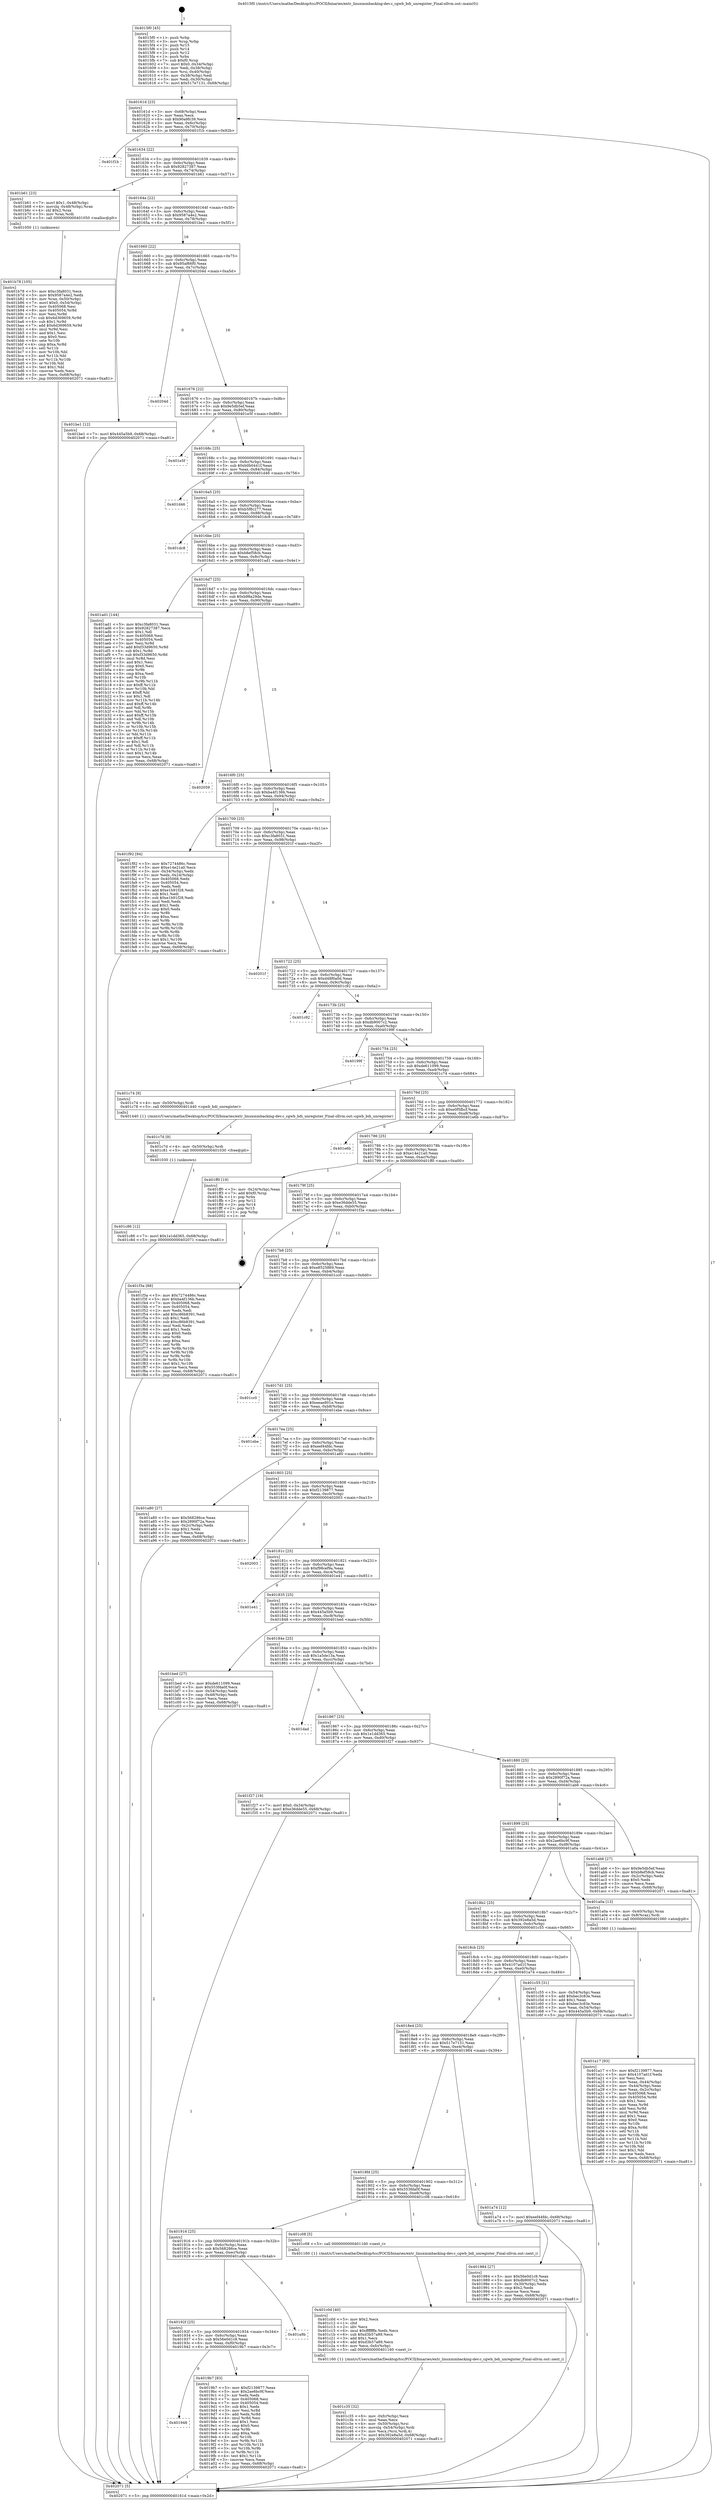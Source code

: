 digraph "0x4015f0" {
  label = "0x4015f0 (/mnt/c/Users/mathe/Desktop/tcc/POCII/binaries/extr_linuxmmbacking-dev.c_cgwb_bdi_unregister_Final-ollvm.out::main(0))"
  labelloc = "t"
  node[shape=record]

  Entry [label="",width=0.3,height=0.3,shape=circle,fillcolor=black,style=filled]
  "0x40161d" [label="{
     0x40161d [23]\l
     | [instrs]\l
     &nbsp;&nbsp;0x40161d \<+3\>: mov -0x68(%rbp),%eax\l
     &nbsp;&nbsp;0x401620 \<+2\>: mov %eax,%ecx\l
     &nbsp;&nbsp;0x401622 \<+6\>: sub $0x90a9fc39,%ecx\l
     &nbsp;&nbsp;0x401628 \<+3\>: mov %eax,-0x6c(%rbp)\l
     &nbsp;&nbsp;0x40162b \<+3\>: mov %ecx,-0x70(%rbp)\l
     &nbsp;&nbsp;0x40162e \<+6\>: je 0000000000401f1b \<main+0x92b\>\l
  }"]
  "0x401f1b" [label="{
     0x401f1b\l
  }", style=dashed]
  "0x401634" [label="{
     0x401634 [22]\l
     | [instrs]\l
     &nbsp;&nbsp;0x401634 \<+5\>: jmp 0000000000401639 \<main+0x49\>\l
     &nbsp;&nbsp;0x401639 \<+3\>: mov -0x6c(%rbp),%eax\l
     &nbsp;&nbsp;0x40163c \<+5\>: sub $0x92827387,%eax\l
     &nbsp;&nbsp;0x401641 \<+3\>: mov %eax,-0x74(%rbp)\l
     &nbsp;&nbsp;0x401644 \<+6\>: je 0000000000401b61 \<main+0x571\>\l
  }"]
  Exit [label="",width=0.3,height=0.3,shape=circle,fillcolor=black,style=filled,peripheries=2]
  "0x401b61" [label="{
     0x401b61 [23]\l
     | [instrs]\l
     &nbsp;&nbsp;0x401b61 \<+7\>: movl $0x1,-0x48(%rbp)\l
     &nbsp;&nbsp;0x401b68 \<+4\>: movslq -0x48(%rbp),%rax\l
     &nbsp;&nbsp;0x401b6c \<+4\>: shl $0x2,%rax\l
     &nbsp;&nbsp;0x401b70 \<+3\>: mov %rax,%rdi\l
     &nbsp;&nbsp;0x401b73 \<+5\>: call 0000000000401050 \<malloc@plt\>\l
     | [calls]\l
     &nbsp;&nbsp;0x401050 \{1\} (unknown)\l
  }"]
  "0x40164a" [label="{
     0x40164a [22]\l
     | [instrs]\l
     &nbsp;&nbsp;0x40164a \<+5\>: jmp 000000000040164f \<main+0x5f\>\l
     &nbsp;&nbsp;0x40164f \<+3\>: mov -0x6c(%rbp),%eax\l
     &nbsp;&nbsp;0x401652 \<+5\>: sub $0x9587a4e2,%eax\l
     &nbsp;&nbsp;0x401657 \<+3\>: mov %eax,-0x78(%rbp)\l
     &nbsp;&nbsp;0x40165a \<+6\>: je 0000000000401be1 \<main+0x5f1\>\l
  }"]
  "0x401c86" [label="{
     0x401c86 [12]\l
     | [instrs]\l
     &nbsp;&nbsp;0x401c86 \<+7\>: movl $0x1e1dd365,-0x68(%rbp)\l
     &nbsp;&nbsp;0x401c8d \<+5\>: jmp 0000000000402071 \<main+0xa81\>\l
  }"]
  "0x401be1" [label="{
     0x401be1 [12]\l
     | [instrs]\l
     &nbsp;&nbsp;0x401be1 \<+7\>: movl $0x445a5b9,-0x68(%rbp)\l
     &nbsp;&nbsp;0x401be8 \<+5\>: jmp 0000000000402071 \<main+0xa81\>\l
  }"]
  "0x401660" [label="{
     0x401660 [22]\l
     | [instrs]\l
     &nbsp;&nbsp;0x401660 \<+5\>: jmp 0000000000401665 \<main+0x75\>\l
     &nbsp;&nbsp;0x401665 \<+3\>: mov -0x6c(%rbp),%eax\l
     &nbsp;&nbsp;0x401668 \<+5\>: sub $0x95af66f0,%eax\l
     &nbsp;&nbsp;0x40166d \<+3\>: mov %eax,-0x7c(%rbp)\l
     &nbsp;&nbsp;0x401670 \<+6\>: je 000000000040204d \<main+0xa5d\>\l
  }"]
  "0x401c7d" [label="{
     0x401c7d [9]\l
     | [instrs]\l
     &nbsp;&nbsp;0x401c7d \<+4\>: mov -0x50(%rbp),%rdi\l
     &nbsp;&nbsp;0x401c81 \<+5\>: call 0000000000401030 \<free@plt\>\l
     | [calls]\l
     &nbsp;&nbsp;0x401030 \{1\} (unknown)\l
  }"]
  "0x40204d" [label="{
     0x40204d\l
  }", style=dashed]
  "0x401676" [label="{
     0x401676 [22]\l
     | [instrs]\l
     &nbsp;&nbsp;0x401676 \<+5\>: jmp 000000000040167b \<main+0x8b\>\l
     &nbsp;&nbsp;0x40167b \<+3\>: mov -0x6c(%rbp),%eax\l
     &nbsp;&nbsp;0x40167e \<+5\>: sub $0x9e5db5ef,%eax\l
     &nbsp;&nbsp;0x401683 \<+3\>: mov %eax,-0x80(%rbp)\l
     &nbsp;&nbsp;0x401686 \<+6\>: je 0000000000401e5f \<main+0x86f\>\l
  }"]
  "0x401c35" [label="{
     0x401c35 [32]\l
     | [instrs]\l
     &nbsp;&nbsp;0x401c35 \<+6\>: mov -0xfc(%rbp),%ecx\l
     &nbsp;&nbsp;0x401c3b \<+3\>: imul %eax,%ecx\l
     &nbsp;&nbsp;0x401c3e \<+4\>: mov -0x50(%rbp),%rsi\l
     &nbsp;&nbsp;0x401c42 \<+4\>: movslq -0x54(%rbp),%rdi\l
     &nbsp;&nbsp;0x401c46 \<+3\>: mov %ecx,(%rsi,%rdi,4)\l
     &nbsp;&nbsp;0x401c49 \<+7\>: movl $0x392e8a5d,-0x68(%rbp)\l
     &nbsp;&nbsp;0x401c50 \<+5\>: jmp 0000000000402071 \<main+0xa81\>\l
  }"]
  "0x401e5f" [label="{
     0x401e5f\l
  }", style=dashed]
  "0x40168c" [label="{
     0x40168c [25]\l
     | [instrs]\l
     &nbsp;&nbsp;0x40168c \<+5\>: jmp 0000000000401691 \<main+0xa1\>\l
     &nbsp;&nbsp;0x401691 \<+3\>: mov -0x6c(%rbp),%eax\l
     &nbsp;&nbsp;0x401694 \<+5\>: sub $0xb0b0441f,%eax\l
     &nbsp;&nbsp;0x401699 \<+6\>: mov %eax,-0x84(%rbp)\l
     &nbsp;&nbsp;0x40169f \<+6\>: je 0000000000401d46 \<main+0x756\>\l
  }"]
  "0x401c0d" [label="{
     0x401c0d [40]\l
     | [instrs]\l
     &nbsp;&nbsp;0x401c0d \<+5\>: mov $0x2,%ecx\l
     &nbsp;&nbsp;0x401c12 \<+1\>: cltd\l
     &nbsp;&nbsp;0x401c13 \<+2\>: idiv %ecx\l
     &nbsp;&nbsp;0x401c15 \<+6\>: imul $0xfffffffe,%edx,%ecx\l
     &nbsp;&nbsp;0x401c1b \<+6\>: sub $0xd3b57a89,%ecx\l
     &nbsp;&nbsp;0x401c21 \<+3\>: add $0x1,%ecx\l
     &nbsp;&nbsp;0x401c24 \<+6\>: add $0xd3b57a89,%ecx\l
     &nbsp;&nbsp;0x401c2a \<+6\>: mov %ecx,-0xfc(%rbp)\l
     &nbsp;&nbsp;0x401c30 \<+5\>: call 0000000000401160 \<next_i\>\l
     | [calls]\l
     &nbsp;&nbsp;0x401160 \{1\} (/mnt/c/Users/mathe/Desktop/tcc/POCII/binaries/extr_linuxmmbacking-dev.c_cgwb_bdi_unregister_Final-ollvm.out::next_i)\l
  }"]
  "0x401d46" [label="{
     0x401d46\l
  }", style=dashed]
  "0x4016a5" [label="{
     0x4016a5 [25]\l
     | [instrs]\l
     &nbsp;&nbsp;0x4016a5 \<+5\>: jmp 00000000004016aa \<main+0xba\>\l
     &nbsp;&nbsp;0x4016aa \<+3\>: mov -0x6c(%rbp),%eax\l
     &nbsp;&nbsp;0x4016ad \<+5\>: sub $0xb5f8c277,%eax\l
     &nbsp;&nbsp;0x4016b2 \<+6\>: mov %eax,-0x88(%rbp)\l
     &nbsp;&nbsp;0x4016b8 \<+6\>: je 0000000000401dc8 \<main+0x7d8\>\l
  }"]
  "0x401b78" [label="{
     0x401b78 [105]\l
     | [instrs]\l
     &nbsp;&nbsp;0x401b78 \<+5\>: mov $0xc3fa8031,%ecx\l
     &nbsp;&nbsp;0x401b7d \<+5\>: mov $0x9587a4e2,%edx\l
     &nbsp;&nbsp;0x401b82 \<+4\>: mov %rax,-0x50(%rbp)\l
     &nbsp;&nbsp;0x401b86 \<+7\>: movl $0x0,-0x54(%rbp)\l
     &nbsp;&nbsp;0x401b8d \<+7\>: mov 0x405068,%esi\l
     &nbsp;&nbsp;0x401b94 \<+8\>: mov 0x405054,%r8d\l
     &nbsp;&nbsp;0x401b9c \<+3\>: mov %esi,%r9d\l
     &nbsp;&nbsp;0x401b9f \<+7\>: sub $0x6d369659,%r9d\l
     &nbsp;&nbsp;0x401ba6 \<+4\>: sub $0x1,%r9d\l
     &nbsp;&nbsp;0x401baa \<+7\>: add $0x6d369659,%r9d\l
     &nbsp;&nbsp;0x401bb1 \<+4\>: imul %r9d,%esi\l
     &nbsp;&nbsp;0x401bb5 \<+3\>: and $0x1,%esi\l
     &nbsp;&nbsp;0x401bb8 \<+3\>: cmp $0x0,%esi\l
     &nbsp;&nbsp;0x401bbb \<+4\>: sete %r10b\l
     &nbsp;&nbsp;0x401bbf \<+4\>: cmp $0xa,%r8d\l
     &nbsp;&nbsp;0x401bc3 \<+4\>: setl %r11b\l
     &nbsp;&nbsp;0x401bc7 \<+3\>: mov %r10b,%bl\l
     &nbsp;&nbsp;0x401bca \<+3\>: and %r11b,%bl\l
     &nbsp;&nbsp;0x401bcd \<+3\>: xor %r11b,%r10b\l
     &nbsp;&nbsp;0x401bd0 \<+3\>: or %r10b,%bl\l
     &nbsp;&nbsp;0x401bd3 \<+3\>: test $0x1,%bl\l
     &nbsp;&nbsp;0x401bd6 \<+3\>: cmovne %edx,%ecx\l
     &nbsp;&nbsp;0x401bd9 \<+3\>: mov %ecx,-0x68(%rbp)\l
     &nbsp;&nbsp;0x401bdc \<+5\>: jmp 0000000000402071 \<main+0xa81\>\l
  }"]
  "0x401dc8" [label="{
     0x401dc8\l
  }", style=dashed]
  "0x4016be" [label="{
     0x4016be [25]\l
     | [instrs]\l
     &nbsp;&nbsp;0x4016be \<+5\>: jmp 00000000004016c3 \<main+0xd3\>\l
     &nbsp;&nbsp;0x4016c3 \<+3\>: mov -0x6c(%rbp),%eax\l
     &nbsp;&nbsp;0x4016c6 \<+5\>: sub $0xb8ef58cb,%eax\l
     &nbsp;&nbsp;0x4016cb \<+6\>: mov %eax,-0x8c(%rbp)\l
     &nbsp;&nbsp;0x4016d1 \<+6\>: je 0000000000401ad1 \<main+0x4e1\>\l
  }"]
  "0x401a17" [label="{
     0x401a17 [93]\l
     | [instrs]\l
     &nbsp;&nbsp;0x401a17 \<+5\>: mov $0xf2139877,%ecx\l
     &nbsp;&nbsp;0x401a1c \<+5\>: mov $0x4107ad1f,%edx\l
     &nbsp;&nbsp;0x401a21 \<+2\>: xor %esi,%esi\l
     &nbsp;&nbsp;0x401a23 \<+3\>: mov %eax,-0x44(%rbp)\l
     &nbsp;&nbsp;0x401a26 \<+3\>: mov -0x44(%rbp),%eax\l
     &nbsp;&nbsp;0x401a29 \<+3\>: mov %eax,-0x2c(%rbp)\l
     &nbsp;&nbsp;0x401a2c \<+7\>: mov 0x405068,%eax\l
     &nbsp;&nbsp;0x401a33 \<+8\>: mov 0x405054,%r8d\l
     &nbsp;&nbsp;0x401a3b \<+3\>: sub $0x1,%esi\l
     &nbsp;&nbsp;0x401a3e \<+3\>: mov %eax,%r9d\l
     &nbsp;&nbsp;0x401a41 \<+3\>: add %esi,%r9d\l
     &nbsp;&nbsp;0x401a44 \<+4\>: imul %r9d,%eax\l
     &nbsp;&nbsp;0x401a48 \<+3\>: and $0x1,%eax\l
     &nbsp;&nbsp;0x401a4b \<+3\>: cmp $0x0,%eax\l
     &nbsp;&nbsp;0x401a4e \<+4\>: sete %r10b\l
     &nbsp;&nbsp;0x401a52 \<+4\>: cmp $0xa,%r8d\l
     &nbsp;&nbsp;0x401a56 \<+4\>: setl %r11b\l
     &nbsp;&nbsp;0x401a5a \<+3\>: mov %r10b,%bl\l
     &nbsp;&nbsp;0x401a5d \<+3\>: and %r11b,%bl\l
     &nbsp;&nbsp;0x401a60 \<+3\>: xor %r11b,%r10b\l
     &nbsp;&nbsp;0x401a63 \<+3\>: or %r10b,%bl\l
     &nbsp;&nbsp;0x401a66 \<+3\>: test $0x1,%bl\l
     &nbsp;&nbsp;0x401a69 \<+3\>: cmovne %edx,%ecx\l
     &nbsp;&nbsp;0x401a6c \<+3\>: mov %ecx,-0x68(%rbp)\l
     &nbsp;&nbsp;0x401a6f \<+5\>: jmp 0000000000402071 \<main+0xa81\>\l
  }"]
  "0x401ad1" [label="{
     0x401ad1 [144]\l
     | [instrs]\l
     &nbsp;&nbsp;0x401ad1 \<+5\>: mov $0xc3fa8031,%eax\l
     &nbsp;&nbsp;0x401ad6 \<+5\>: mov $0x92827387,%ecx\l
     &nbsp;&nbsp;0x401adb \<+2\>: mov $0x1,%dl\l
     &nbsp;&nbsp;0x401add \<+7\>: mov 0x405068,%esi\l
     &nbsp;&nbsp;0x401ae4 \<+7\>: mov 0x405054,%edi\l
     &nbsp;&nbsp;0x401aeb \<+3\>: mov %esi,%r8d\l
     &nbsp;&nbsp;0x401aee \<+7\>: add $0xf33d9650,%r8d\l
     &nbsp;&nbsp;0x401af5 \<+4\>: sub $0x1,%r8d\l
     &nbsp;&nbsp;0x401af9 \<+7\>: sub $0xf33d9650,%r8d\l
     &nbsp;&nbsp;0x401b00 \<+4\>: imul %r8d,%esi\l
     &nbsp;&nbsp;0x401b04 \<+3\>: and $0x1,%esi\l
     &nbsp;&nbsp;0x401b07 \<+3\>: cmp $0x0,%esi\l
     &nbsp;&nbsp;0x401b0a \<+4\>: sete %r9b\l
     &nbsp;&nbsp;0x401b0e \<+3\>: cmp $0xa,%edi\l
     &nbsp;&nbsp;0x401b11 \<+4\>: setl %r10b\l
     &nbsp;&nbsp;0x401b15 \<+3\>: mov %r9b,%r11b\l
     &nbsp;&nbsp;0x401b18 \<+4\>: xor $0xff,%r11b\l
     &nbsp;&nbsp;0x401b1c \<+3\>: mov %r10b,%bl\l
     &nbsp;&nbsp;0x401b1f \<+3\>: xor $0xff,%bl\l
     &nbsp;&nbsp;0x401b22 \<+3\>: xor $0x1,%dl\l
     &nbsp;&nbsp;0x401b25 \<+3\>: mov %r11b,%r14b\l
     &nbsp;&nbsp;0x401b28 \<+4\>: and $0xff,%r14b\l
     &nbsp;&nbsp;0x401b2c \<+3\>: and %dl,%r9b\l
     &nbsp;&nbsp;0x401b2f \<+3\>: mov %bl,%r15b\l
     &nbsp;&nbsp;0x401b32 \<+4\>: and $0xff,%r15b\l
     &nbsp;&nbsp;0x401b36 \<+3\>: and %dl,%r10b\l
     &nbsp;&nbsp;0x401b39 \<+3\>: or %r9b,%r14b\l
     &nbsp;&nbsp;0x401b3c \<+3\>: or %r10b,%r15b\l
     &nbsp;&nbsp;0x401b3f \<+3\>: xor %r15b,%r14b\l
     &nbsp;&nbsp;0x401b42 \<+3\>: or %bl,%r11b\l
     &nbsp;&nbsp;0x401b45 \<+4\>: xor $0xff,%r11b\l
     &nbsp;&nbsp;0x401b49 \<+3\>: or $0x1,%dl\l
     &nbsp;&nbsp;0x401b4c \<+3\>: and %dl,%r11b\l
     &nbsp;&nbsp;0x401b4f \<+3\>: or %r11b,%r14b\l
     &nbsp;&nbsp;0x401b52 \<+4\>: test $0x1,%r14b\l
     &nbsp;&nbsp;0x401b56 \<+3\>: cmovne %ecx,%eax\l
     &nbsp;&nbsp;0x401b59 \<+3\>: mov %eax,-0x68(%rbp)\l
     &nbsp;&nbsp;0x401b5c \<+5\>: jmp 0000000000402071 \<main+0xa81\>\l
  }"]
  "0x4016d7" [label="{
     0x4016d7 [25]\l
     | [instrs]\l
     &nbsp;&nbsp;0x4016d7 \<+5\>: jmp 00000000004016dc \<main+0xec\>\l
     &nbsp;&nbsp;0x4016dc \<+3\>: mov -0x6c(%rbp),%eax\l
     &nbsp;&nbsp;0x4016df \<+5\>: sub $0xb98a29de,%eax\l
     &nbsp;&nbsp;0x4016e4 \<+6\>: mov %eax,-0x90(%rbp)\l
     &nbsp;&nbsp;0x4016ea \<+6\>: je 0000000000402059 \<main+0xa69\>\l
  }"]
  "0x401948" [label="{
     0x401948\l
  }", style=dashed]
  "0x402059" [label="{
     0x402059\l
  }", style=dashed]
  "0x4016f0" [label="{
     0x4016f0 [25]\l
     | [instrs]\l
     &nbsp;&nbsp;0x4016f0 \<+5\>: jmp 00000000004016f5 \<main+0x105\>\l
     &nbsp;&nbsp;0x4016f5 \<+3\>: mov -0x6c(%rbp),%eax\l
     &nbsp;&nbsp;0x4016f8 \<+5\>: sub $0xba4f136b,%eax\l
     &nbsp;&nbsp;0x4016fd \<+6\>: mov %eax,-0x94(%rbp)\l
     &nbsp;&nbsp;0x401703 \<+6\>: je 0000000000401f92 \<main+0x9a2\>\l
  }"]
  "0x4019b7" [label="{
     0x4019b7 [83]\l
     | [instrs]\l
     &nbsp;&nbsp;0x4019b7 \<+5\>: mov $0xf2139877,%eax\l
     &nbsp;&nbsp;0x4019bc \<+5\>: mov $0x2ae6bc9f,%ecx\l
     &nbsp;&nbsp;0x4019c1 \<+2\>: xor %edx,%edx\l
     &nbsp;&nbsp;0x4019c3 \<+7\>: mov 0x405068,%esi\l
     &nbsp;&nbsp;0x4019ca \<+7\>: mov 0x405054,%edi\l
     &nbsp;&nbsp;0x4019d1 \<+3\>: sub $0x1,%edx\l
     &nbsp;&nbsp;0x4019d4 \<+3\>: mov %esi,%r8d\l
     &nbsp;&nbsp;0x4019d7 \<+3\>: add %edx,%r8d\l
     &nbsp;&nbsp;0x4019da \<+4\>: imul %r8d,%esi\l
     &nbsp;&nbsp;0x4019de \<+3\>: and $0x1,%esi\l
     &nbsp;&nbsp;0x4019e1 \<+3\>: cmp $0x0,%esi\l
     &nbsp;&nbsp;0x4019e4 \<+4\>: sete %r9b\l
     &nbsp;&nbsp;0x4019e8 \<+3\>: cmp $0xa,%edi\l
     &nbsp;&nbsp;0x4019eb \<+4\>: setl %r10b\l
     &nbsp;&nbsp;0x4019ef \<+3\>: mov %r9b,%r11b\l
     &nbsp;&nbsp;0x4019f2 \<+3\>: and %r10b,%r11b\l
     &nbsp;&nbsp;0x4019f5 \<+3\>: xor %r10b,%r9b\l
     &nbsp;&nbsp;0x4019f8 \<+3\>: or %r9b,%r11b\l
     &nbsp;&nbsp;0x4019fb \<+4\>: test $0x1,%r11b\l
     &nbsp;&nbsp;0x4019ff \<+3\>: cmovne %ecx,%eax\l
     &nbsp;&nbsp;0x401a02 \<+3\>: mov %eax,-0x68(%rbp)\l
     &nbsp;&nbsp;0x401a05 \<+5\>: jmp 0000000000402071 \<main+0xa81\>\l
  }"]
  "0x401f92" [label="{
     0x401f92 [94]\l
     | [instrs]\l
     &nbsp;&nbsp;0x401f92 \<+5\>: mov $0x7274486c,%eax\l
     &nbsp;&nbsp;0x401f97 \<+5\>: mov $0xe14e21a0,%ecx\l
     &nbsp;&nbsp;0x401f9c \<+3\>: mov -0x34(%rbp),%edx\l
     &nbsp;&nbsp;0x401f9f \<+3\>: mov %edx,-0x24(%rbp)\l
     &nbsp;&nbsp;0x401fa2 \<+7\>: mov 0x405068,%edx\l
     &nbsp;&nbsp;0x401fa9 \<+7\>: mov 0x405054,%esi\l
     &nbsp;&nbsp;0x401fb0 \<+2\>: mov %edx,%edi\l
     &nbsp;&nbsp;0x401fb2 \<+6\>: add $0xe1b91f28,%edi\l
     &nbsp;&nbsp;0x401fb8 \<+3\>: sub $0x1,%edi\l
     &nbsp;&nbsp;0x401fbb \<+6\>: sub $0xe1b91f28,%edi\l
     &nbsp;&nbsp;0x401fc1 \<+3\>: imul %edi,%edx\l
     &nbsp;&nbsp;0x401fc4 \<+3\>: and $0x1,%edx\l
     &nbsp;&nbsp;0x401fc7 \<+3\>: cmp $0x0,%edx\l
     &nbsp;&nbsp;0x401fca \<+4\>: sete %r8b\l
     &nbsp;&nbsp;0x401fce \<+3\>: cmp $0xa,%esi\l
     &nbsp;&nbsp;0x401fd1 \<+4\>: setl %r9b\l
     &nbsp;&nbsp;0x401fd5 \<+3\>: mov %r8b,%r10b\l
     &nbsp;&nbsp;0x401fd8 \<+3\>: and %r9b,%r10b\l
     &nbsp;&nbsp;0x401fdb \<+3\>: xor %r9b,%r8b\l
     &nbsp;&nbsp;0x401fde \<+3\>: or %r8b,%r10b\l
     &nbsp;&nbsp;0x401fe1 \<+4\>: test $0x1,%r10b\l
     &nbsp;&nbsp;0x401fe5 \<+3\>: cmovne %ecx,%eax\l
     &nbsp;&nbsp;0x401fe8 \<+3\>: mov %eax,-0x68(%rbp)\l
     &nbsp;&nbsp;0x401feb \<+5\>: jmp 0000000000402071 \<main+0xa81\>\l
  }"]
  "0x401709" [label="{
     0x401709 [25]\l
     | [instrs]\l
     &nbsp;&nbsp;0x401709 \<+5\>: jmp 000000000040170e \<main+0x11e\>\l
     &nbsp;&nbsp;0x40170e \<+3\>: mov -0x6c(%rbp),%eax\l
     &nbsp;&nbsp;0x401711 \<+5\>: sub $0xc3fa8031,%eax\l
     &nbsp;&nbsp;0x401716 \<+6\>: mov %eax,-0x98(%rbp)\l
     &nbsp;&nbsp;0x40171c \<+6\>: je 000000000040201f \<main+0xa2f\>\l
  }"]
  "0x40192f" [label="{
     0x40192f [25]\l
     | [instrs]\l
     &nbsp;&nbsp;0x40192f \<+5\>: jmp 0000000000401934 \<main+0x344\>\l
     &nbsp;&nbsp;0x401934 \<+3\>: mov -0x6c(%rbp),%eax\l
     &nbsp;&nbsp;0x401937 \<+5\>: sub $0x56e0d1c9,%eax\l
     &nbsp;&nbsp;0x40193c \<+6\>: mov %eax,-0xf0(%rbp)\l
     &nbsp;&nbsp;0x401942 \<+6\>: je 00000000004019b7 \<main+0x3c7\>\l
  }"]
  "0x40201f" [label="{
     0x40201f\l
  }", style=dashed]
  "0x401722" [label="{
     0x401722 [25]\l
     | [instrs]\l
     &nbsp;&nbsp;0x401722 \<+5\>: jmp 0000000000401727 \<main+0x137\>\l
     &nbsp;&nbsp;0x401727 \<+3\>: mov -0x6c(%rbp),%eax\l
     &nbsp;&nbsp;0x40172a \<+5\>: sub $0xd48f0a0d,%eax\l
     &nbsp;&nbsp;0x40172f \<+6\>: mov %eax,-0x9c(%rbp)\l
     &nbsp;&nbsp;0x401735 \<+6\>: je 0000000000401c92 \<main+0x6a2\>\l
  }"]
  "0x401a9b" [label="{
     0x401a9b\l
  }", style=dashed]
  "0x401c92" [label="{
     0x401c92\l
  }", style=dashed]
  "0x40173b" [label="{
     0x40173b [25]\l
     | [instrs]\l
     &nbsp;&nbsp;0x40173b \<+5\>: jmp 0000000000401740 \<main+0x150\>\l
     &nbsp;&nbsp;0x401740 \<+3\>: mov -0x6c(%rbp),%eax\l
     &nbsp;&nbsp;0x401743 \<+5\>: sub $0xdb9007c2,%eax\l
     &nbsp;&nbsp;0x401748 \<+6\>: mov %eax,-0xa0(%rbp)\l
     &nbsp;&nbsp;0x40174e \<+6\>: je 000000000040199f \<main+0x3af\>\l
  }"]
  "0x401916" [label="{
     0x401916 [25]\l
     | [instrs]\l
     &nbsp;&nbsp;0x401916 \<+5\>: jmp 000000000040191b \<main+0x32b\>\l
     &nbsp;&nbsp;0x40191b \<+3\>: mov -0x6c(%rbp),%eax\l
     &nbsp;&nbsp;0x40191e \<+5\>: sub $0x568286ce,%eax\l
     &nbsp;&nbsp;0x401923 \<+6\>: mov %eax,-0xec(%rbp)\l
     &nbsp;&nbsp;0x401929 \<+6\>: je 0000000000401a9b \<main+0x4ab\>\l
  }"]
  "0x40199f" [label="{
     0x40199f\l
  }", style=dashed]
  "0x401754" [label="{
     0x401754 [25]\l
     | [instrs]\l
     &nbsp;&nbsp;0x401754 \<+5\>: jmp 0000000000401759 \<main+0x169\>\l
     &nbsp;&nbsp;0x401759 \<+3\>: mov -0x6c(%rbp),%eax\l
     &nbsp;&nbsp;0x40175c \<+5\>: sub $0xde611099,%eax\l
     &nbsp;&nbsp;0x401761 \<+6\>: mov %eax,-0xa4(%rbp)\l
     &nbsp;&nbsp;0x401767 \<+6\>: je 0000000000401c74 \<main+0x684\>\l
  }"]
  "0x401c08" [label="{
     0x401c08 [5]\l
     | [instrs]\l
     &nbsp;&nbsp;0x401c08 \<+5\>: call 0000000000401160 \<next_i\>\l
     | [calls]\l
     &nbsp;&nbsp;0x401160 \{1\} (/mnt/c/Users/mathe/Desktop/tcc/POCII/binaries/extr_linuxmmbacking-dev.c_cgwb_bdi_unregister_Final-ollvm.out::next_i)\l
  }"]
  "0x401c74" [label="{
     0x401c74 [9]\l
     | [instrs]\l
     &nbsp;&nbsp;0x401c74 \<+4\>: mov -0x50(%rbp),%rdi\l
     &nbsp;&nbsp;0x401c78 \<+5\>: call 0000000000401440 \<cgwb_bdi_unregister\>\l
     | [calls]\l
     &nbsp;&nbsp;0x401440 \{1\} (/mnt/c/Users/mathe/Desktop/tcc/POCII/binaries/extr_linuxmmbacking-dev.c_cgwb_bdi_unregister_Final-ollvm.out::cgwb_bdi_unregister)\l
  }"]
  "0x40176d" [label="{
     0x40176d [25]\l
     | [instrs]\l
     &nbsp;&nbsp;0x40176d \<+5\>: jmp 0000000000401772 \<main+0x182\>\l
     &nbsp;&nbsp;0x401772 \<+3\>: mov -0x6c(%rbp),%eax\l
     &nbsp;&nbsp;0x401775 \<+5\>: sub $0xe0f5fbcf,%eax\l
     &nbsp;&nbsp;0x40177a \<+6\>: mov %eax,-0xa8(%rbp)\l
     &nbsp;&nbsp;0x401780 \<+6\>: je 0000000000401e6b \<main+0x87b\>\l
  }"]
  "0x4015f0" [label="{
     0x4015f0 [45]\l
     | [instrs]\l
     &nbsp;&nbsp;0x4015f0 \<+1\>: push %rbp\l
     &nbsp;&nbsp;0x4015f1 \<+3\>: mov %rsp,%rbp\l
     &nbsp;&nbsp;0x4015f4 \<+2\>: push %r15\l
     &nbsp;&nbsp;0x4015f6 \<+2\>: push %r14\l
     &nbsp;&nbsp;0x4015f8 \<+2\>: push %r12\l
     &nbsp;&nbsp;0x4015fa \<+1\>: push %rbx\l
     &nbsp;&nbsp;0x4015fb \<+7\>: sub $0xf0,%rsp\l
     &nbsp;&nbsp;0x401602 \<+7\>: movl $0x0,-0x34(%rbp)\l
     &nbsp;&nbsp;0x401609 \<+3\>: mov %edi,-0x38(%rbp)\l
     &nbsp;&nbsp;0x40160c \<+4\>: mov %rsi,-0x40(%rbp)\l
     &nbsp;&nbsp;0x401610 \<+3\>: mov -0x38(%rbp),%edi\l
     &nbsp;&nbsp;0x401613 \<+3\>: mov %edi,-0x30(%rbp)\l
     &nbsp;&nbsp;0x401616 \<+7\>: movl $0x517e7131,-0x68(%rbp)\l
  }"]
  "0x401e6b" [label="{
     0x401e6b\l
  }", style=dashed]
  "0x401786" [label="{
     0x401786 [25]\l
     | [instrs]\l
     &nbsp;&nbsp;0x401786 \<+5\>: jmp 000000000040178b \<main+0x19b\>\l
     &nbsp;&nbsp;0x40178b \<+3\>: mov -0x6c(%rbp),%eax\l
     &nbsp;&nbsp;0x40178e \<+5\>: sub $0xe14e21a0,%eax\l
     &nbsp;&nbsp;0x401793 \<+6\>: mov %eax,-0xac(%rbp)\l
     &nbsp;&nbsp;0x401799 \<+6\>: je 0000000000401ff0 \<main+0xa00\>\l
  }"]
  "0x402071" [label="{
     0x402071 [5]\l
     | [instrs]\l
     &nbsp;&nbsp;0x402071 \<+5\>: jmp 000000000040161d \<main+0x2d\>\l
  }"]
  "0x401ff0" [label="{
     0x401ff0 [19]\l
     | [instrs]\l
     &nbsp;&nbsp;0x401ff0 \<+3\>: mov -0x24(%rbp),%eax\l
     &nbsp;&nbsp;0x401ff3 \<+7\>: add $0xf0,%rsp\l
     &nbsp;&nbsp;0x401ffa \<+1\>: pop %rbx\l
     &nbsp;&nbsp;0x401ffb \<+2\>: pop %r12\l
     &nbsp;&nbsp;0x401ffd \<+2\>: pop %r14\l
     &nbsp;&nbsp;0x401fff \<+2\>: pop %r15\l
     &nbsp;&nbsp;0x402001 \<+1\>: pop %rbp\l
     &nbsp;&nbsp;0x402002 \<+1\>: ret\l
  }"]
  "0x40179f" [label="{
     0x40179f [25]\l
     | [instrs]\l
     &nbsp;&nbsp;0x40179f \<+5\>: jmp 00000000004017a4 \<main+0x1b4\>\l
     &nbsp;&nbsp;0x4017a4 \<+3\>: mov -0x6c(%rbp),%eax\l
     &nbsp;&nbsp;0x4017a7 \<+5\>: sub $0xe36dde55,%eax\l
     &nbsp;&nbsp;0x4017ac \<+6\>: mov %eax,-0xb0(%rbp)\l
     &nbsp;&nbsp;0x4017b2 \<+6\>: je 0000000000401f3a \<main+0x94a\>\l
  }"]
  "0x4018fd" [label="{
     0x4018fd [25]\l
     | [instrs]\l
     &nbsp;&nbsp;0x4018fd \<+5\>: jmp 0000000000401902 \<main+0x312\>\l
     &nbsp;&nbsp;0x401902 \<+3\>: mov -0x6c(%rbp),%eax\l
     &nbsp;&nbsp;0x401905 \<+5\>: sub $0x553fda0f,%eax\l
     &nbsp;&nbsp;0x40190a \<+6\>: mov %eax,-0xe8(%rbp)\l
     &nbsp;&nbsp;0x401910 \<+6\>: je 0000000000401c08 \<main+0x618\>\l
  }"]
  "0x401f3a" [label="{
     0x401f3a [88]\l
     | [instrs]\l
     &nbsp;&nbsp;0x401f3a \<+5\>: mov $0x7274486c,%eax\l
     &nbsp;&nbsp;0x401f3f \<+5\>: mov $0xba4f136b,%ecx\l
     &nbsp;&nbsp;0x401f44 \<+7\>: mov 0x405068,%edx\l
     &nbsp;&nbsp;0x401f4b \<+7\>: mov 0x405054,%esi\l
     &nbsp;&nbsp;0x401f52 \<+2\>: mov %edx,%edi\l
     &nbsp;&nbsp;0x401f54 \<+6\>: add $0xc86b8391,%edi\l
     &nbsp;&nbsp;0x401f5a \<+3\>: sub $0x1,%edi\l
     &nbsp;&nbsp;0x401f5d \<+6\>: sub $0xc86b8391,%edi\l
     &nbsp;&nbsp;0x401f63 \<+3\>: imul %edi,%edx\l
     &nbsp;&nbsp;0x401f66 \<+3\>: and $0x1,%edx\l
     &nbsp;&nbsp;0x401f69 \<+3\>: cmp $0x0,%edx\l
     &nbsp;&nbsp;0x401f6c \<+4\>: sete %r8b\l
     &nbsp;&nbsp;0x401f70 \<+3\>: cmp $0xa,%esi\l
     &nbsp;&nbsp;0x401f73 \<+4\>: setl %r9b\l
     &nbsp;&nbsp;0x401f77 \<+3\>: mov %r8b,%r10b\l
     &nbsp;&nbsp;0x401f7a \<+3\>: and %r9b,%r10b\l
     &nbsp;&nbsp;0x401f7d \<+3\>: xor %r9b,%r8b\l
     &nbsp;&nbsp;0x401f80 \<+3\>: or %r8b,%r10b\l
     &nbsp;&nbsp;0x401f83 \<+4\>: test $0x1,%r10b\l
     &nbsp;&nbsp;0x401f87 \<+3\>: cmovne %ecx,%eax\l
     &nbsp;&nbsp;0x401f8a \<+3\>: mov %eax,-0x68(%rbp)\l
     &nbsp;&nbsp;0x401f8d \<+5\>: jmp 0000000000402071 \<main+0xa81\>\l
  }"]
  "0x4017b8" [label="{
     0x4017b8 [25]\l
     | [instrs]\l
     &nbsp;&nbsp;0x4017b8 \<+5\>: jmp 00000000004017bd \<main+0x1cd\>\l
     &nbsp;&nbsp;0x4017bd \<+3\>: mov -0x6c(%rbp),%eax\l
     &nbsp;&nbsp;0x4017c0 \<+5\>: sub $0xe8525869,%eax\l
     &nbsp;&nbsp;0x4017c5 \<+6\>: mov %eax,-0xb4(%rbp)\l
     &nbsp;&nbsp;0x4017cb \<+6\>: je 0000000000401cc0 \<main+0x6d0\>\l
  }"]
  "0x401984" [label="{
     0x401984 [27]\l
     | [instrs]\l
     &nbsp;&nbsp;0x401984 \<+5\>: mov $0x56e0d1c9,%eax\l
     &nbsp;&nbsp;0x401989 \<+5\>: mov $0xdb9007c2,%ecx\l
     &nbsp;&nbsp;0x40198e \<+3\>: mov -0x30(%rbp),%edx\l
     &nbsp;&nbsp;0x401991 \<+3\>: cmp $0x2,%edx\l
     &nbsp;&nbsp;0x401994 \<+3\>: cmovne %ecx,%eax\l
     &nbsp;&nbsp;0x401997 \<+3\>: mov %eax,-0x68(%rbp)\l
     &nbsp;&nbsp;0x40199a \<+5\>: jmp 0000000000402071 \<main+0xa81\>\l
  }"]
  "0x401cc0" [label="{
     0x401cc0\l
  }", style=dashed]
  "0x4017d1" [label="{
     0x4017d1 [25]\l
     | [instrs]\l
     &nbsp;&nbsp;0x4017d1 \<+5\>: jmp 00000000004017d6 \<main+0x1e6\>\l
     &nbsp;&nbsp;0x4017d6 \<+3\>: mov -0x6c(%rbp),%eax\l
     &nbsp;&nbsp;0x4017d9 \<+5\>: sub $0xeeae801e,%eax\l
     &nbsp;&nbsp;0x4017de \<+6\>: mov %eax,-0xb8(%rbp)\l
     &nbsp;&nbsp;0x4017e4 \<+6\>: je 0000000000401ebe \<main+0x8ce\>\l
  }"]
  "0x4018e4" [label="{
     0x4018e4 [25]\l
     | [instrs]\l
     &nbsp;&nbsp;0x4018e4 \<+5\>: jmp 00000000004018e9 \<main+0x2f9\>\l
     &nbsp;&nbsp;0x4018e9 \<+3\>: mov -0x6c(%rbp),%eax\l
     &nbsp;&nbsp;0x4018ec \<+5\>: sub $0x517e7131,%eax\l
     &nbsp;&nbsp;0x4018f1 \<+6\>: mov %eax,-0xe4(%rbp)\l
     &nbsp;&nbsp;0x4018f7 \<+6\>: je 0000000000401984 \<main+0x394\>\l
  }"]
  "0x401ebe" [label="{
     0x401ebe\l
  }", style=dashed]
  "0x4017ea" [label="{
     0x4017ea [25]\l
     | [instrs]\l
     &nbsp;&nbsp;0x4017ea \<+5\>: jmp 00000000004017ef \<main+0x1ff\>\l
     &nbsp;&nbsp;0x4017ef \<+3\>: mov -0x6c(%rbp),%eax\l
     &nbsp;&nbsp;0x4017f2 \<+5\>: sub $0xeef44fdc,%eax\l
     &nbsp;&nbsp;0x4017f7 \<+6\>: mov %eax,-0xbc(%rbp)\l
     &nbsp;&nbsp;0x4017fd \<+6\>: je 0000000000401a80 \<main+0x490\>\l
  }"]
  "0x401a74" [label="{
     0x401a74 [12]\l
     | [instrs]\l
     &nbsp;&nbsp;0x401a74 \<+7\>: movl $0xeef44fdc,-0x68(%rbp)\l
     &nbsp;&nbsp;0x401a7b \<+5\>: jmp 0000000000402071 \<main+0xa81\>\l
  }"]
  "0x401a80" [label="{
     0x401a80 [27]\l
     | [instrs]\l
     &nbsp;&nbsp;0x401a80 \<+5\>: mov $0x568286ce,%eax\l
     &nbsp;&nbsp;0x401a85 \<+5\>: mov $0x2890f72a,%ecx\l
     &nbsp;&nbsp;0x401a8a \<+3\>: mov -0x2c(%rbp),%edx\l
     &nbsp;&nbsp;0x401a8d \<+3\>: cmp $0x1,%edx\l
     &nbsp;&nbsp;0x401a90 \<+3\>: cmovl %ecx,%eax\l
     &nbsp;&nbsp;0x401a93 \<+3\>: mov %eax,-0x68(%rbp)\l
     &nbsp;&nbsp;0x401a96 \<+5\>: jmp 0000000000402071 \<main+0xa81\>\l
  }"]
  "0x401803" [label="{
     0x401803 [25]\l
     | [instrs]\l
     &nbsp;&nbsp;0x401803 \<+5\>: jmp 0000000000401808 \<main+0x218\>\l
     &nbsp;&nbsp;0x401808 \<+3\>: mov -0x6c(%rbp),%eax\l
     &nbsp;&nbsp;0x40180b \<+5\>: sub $0xf2139877,%eax\l
     &nbsp;&nbsp;0x401810 \<+6\>: mov %eax,-0xc0(%rbp)\l
     &nbsp;&nbsp;0x401816 \<+6\>: je 0000000000402003 \<main+0xa13\>\l
  }"]
  "0x4018cb" [label="{
     0x4018cb [25]\l
     | [instrs]\l
     &nbsp;&nbsp;0x4018cb \<+5\>: jmp 00000000004018d0 \<main+0x2e0\>\l
     &nbsp;&nbsp;0x4018d0 \<+3\>: mov -0x6c(%rbp),%eax\l
     &nbsp;&nbsp;0x4018d3 \<+5\>: sub $0x4107ad1f,%eax\l
     &nbsp;&nbsp;0x4018d8 \<+6\>: mov %eax,-0xe0(%rbp)\l
     &nbsp;&nbsp;0x4018de \<+6\>: je 0000000000401a74 \<main+0x484\>\l
  }"]
  "0x402003" [label="{
     0x402003\l
  }", style=dashed]
  "0x40181c" [label="{
     0x40181c [25]\l
     | [instrs]\l
     &nbsp;&nbsp;0x40181c \<+5\>: jmp 0000000000401821 \<main+0x231\>\l
     &nbsp;&nbsp;0x401821 \<+3\>: mov -0x6c(%rbp),%eax\l
     &nbsp;&nbsp;0x401824 \<+5\>: sub $0xf98cef9a,%eax\l
     &nbsp;&nbsp;0x401829 \<+6\>: mov %eax,-0xc4(%rbp)\l
     &nbsp;&nbsp;0x40182f \<+6\>: je 0000000000401e41 \<main+0x851\>\l
  }"]
  "0x401c55" [label="{
     0x401c55 [31]\l
     | [instrs]\l
     &nbsp;&nbsp;0x401c55 \<+3\>: mov -0x54(%rbp),%eax\l
     &nbsp;&nbsp;0x401c58 \<+5\>: add $0xbec3c83e,%eax\l
     &nbsp;&nbsp;0x401c5d \<+3\>: add $0x1,%eax\l
     &nbsp;&nbsp;0x401c60 \<+5\>: sub $0xbec3c83e,%eax\l
     &nbsp;&nbsp;0x401c65 \<+3\>: mov %eax,-0x54(%rbp)\l
     &nbsp;&nbsp;0x401c68 \<+7\>: movl $0x445a5b9,-0x68(%rbp)\l
     &nbsp;&nbsp;0x401c6f \<+5\>: jmp 0000000000402071 \<main+0xa81\>\l
  }"]
  "0x401e41" [label="{
     0x401e41\l
  }", style=dashed]
  "0x401835" [label="{
     0x401835 [25]\l
     | [instrs]\l
     &nbsp;&nbsp;0x401835 \<+5\>: jmp 000000000040183a \<main+0x24a\>\l
     &nbsp;&nbsp;0x40183a \<+3\>: mov -0x6c(%rbp),%eax\l
     &nbsp;&nbsp;0x40183d \<+5\>: sub $0x445a5b9,%eax\l
     &nbsp;&nbsp;0x401842 \<+6\>: mov %eax,-0xc8(%rbp)\l
     &nbsp;&nbsp;0x401848 \<+6\>: je 0000000000401bed \<main+0x5fd\>\l
  }"]
  "0x4018b2" [label="{
     0x4018b2 [25]\l
     | [instrs]\l
     &nbsp;&nbsp;0x4018b2 \<+5\>: jmp 00000000004018b7 \<main+0x2c7\>\l
     &nbsp;&nbsp;0x4018b7 \<+3\>: mov -0x6c(%rbp),%eax\l
     &nbsp;&nbsp;0x4018ba \<+5\>: sub $0x392e8a5d,%eax\l
     &nbsp;&nbsp;0x4018bf \<+6\>: mov %eax,-0xdc(%rbp)\l
     &nbsp;&nbsp;0x4018c5 \<+6\>: je 0000000000401c55 \<main+0x665\>\l
  }"]
  "0x401bed" [label="{
     0x401bed [27]\l
     | [instrs]\l
     &nbsp;&nbsp;0x401bed \<+5\>: mov $0xde611099,%eax\l
     &nbsp;&nbsp;0x401bf2 \<+5\>: mov $0x553fda0f,%ecx\l
     &nbsp;&nbsp;0x401bf7 \<+3\>: mov -0x54(%rbp),%edx\l
     &nbsp;&nbsp;0x401bfa \<+3\>: cmp -0x48(%rbp),%edx\l
     &nbsp;&nbsp;0x401bfd \<+3\>: cmovl %ecx,%eax\l
     &nbsp;&nbsp;0x401c00 \<+3\>: mov %eax,-0x68(%rbp)\l
     &nbsp;&nbsp;0x401c03 \<+5\>: jmp 0000000000402071 \<main+0xa81\>\l
  }"]
  "0x40184e" [label="{
     0x40184e [25]\l
     | [instrs]\l
     &nbsp;&nbsp;0x40184e \<+5\>: jmp 0000000000401853 \<main+0x263\>\l
     &nbsp;&nbsp;0x401853 \<+3\>: mov -0x6c(%rbp),%eax\l
     &nbsp;&nbsp;0x401856 \<+5\>: sub $0x1a5de13a,%eax\l
     &nbsp;&nbsp;0x40185b \<+6\>: mov %eax,-0xcc(%rbp)\l
     &nbsp;&nbsp;0x401861 \<+6\>: je 0000000000401dad \<main+0x7bd\>\l
  }"]
  "0x401a0a" [label="{
     0x401a0a [13]\l
     | [instrs]\l
     &nbsp;&nbsp;0x401a0a \<+4\>: mov -0x40(%rbp),%rax\l
     &nbsp;&nbsp;0x401a0e \<+4\>: mov 0x8(%rax),%rdi\l
     &nbsp;&nbsp;0x401a12 \<+5\>: call 0000000000401060 \<atoi@plt\>\l
     | [calls]\l
     &nbsp;&nbsp;0x401060 \{1\} (unknown)\l
  }"]
  "0x401dad" [label="{
     0x401dad\l
  }", style=dashed]
  "0x401867" [label="{
     0x401867 [25]\l
     | [instrs]\l
     &nbsp;&nbsp;0x401867 \<+5\>: jmp 000000000040186c \<main+0x27c\>\l
     &nbsp;&nbsp;0x40186c \<+3\>: mov -0x6c(%rbp),%eax\l
     &nbsp;&nbsp;0x40186f \<+5\>: sub $0x1e1dd365,%eax\l
     &nbsp;&nbsp;0x401874 \<+6\>: mov %eax,-0xd0(%rbp)\l
     &nbsp;&nbsp;0x40187a \<+6\>: je 0000000000401f27 \<main+0x937\>\l
  }"]
  "0x401899" [label="{
     0x401899 [25]\l
     | [instrs]\l
     &nbsp;&nbsp;0x401899 \<+5\>: jmp 000000000040189e \<main+0x2ae\>\l
     &nbsp;&nbsp;0x40189e \<+3\>: mov -0x6c(%rbp),%eax\l
     &nbsp;&nbsp;0x4018a1 \<+5\>: sub $0x2ae6bc9f,%eax\l
     &nbsp;&nbsp;0x4018a6 \<+6\>: mov %eax,-0xd8(%rbp)\l
     &nbsp;&nbsp;0x4018ac \<+6\>: je 0000000000401a0a \<main+0x41a\>\l
  }"]
  "0x401f27" [label="{
     0x401f27 [19]\l
     | [instrs]\l
     &nbsp;&nbsp;0x401f27 \<+7\>: movl $0x0,-0x34(%rbp)\l
     &nbsp;&nbsp;0x401f2e \<+7\>: movl $0xe36dde55,-0x68(%rbp)\l
     &nbsp;&nbsp;0x401f35 \<+5\>: jmp 0000000000402071 \<main+0xa81\>\l
  }"]
  "0x401880" [label="{
     0x401880 [25]\l
     | [instrs]\l
     &nbsp;&nbsp;0x401880 \<+5\>: jmp 0000000000401885 \<main+0x295\>\l
     &nbsp;&nbsp;0x401885 \<+3\>: mov -0x6c(%rbp),%eax\l
     &nbsp;&nbsp;0x401888 \<+5\>: sub $0x2890f72a,%eax\l
     &nbsp;&nbsp;0x40188d \<+6\>: mov %eax,-0xd4(%rbp)\l
     &nbsp;&nbsp;0x401893 \<+6\>: je 0000000000401ab6 \<main+0x4c6\>\l
  }"]
  "0x401ab6" [label="{
     0x401ab6 [27]\l
     | [instrs]\l
     &nbsp;&nbsp;0x401ab6 \<+5\>: mov $0x9e5db5ef,%eax\l
     &nbsp;&nbsp;0x401abb \<+5\>: mov $0xb8ef58cb,%ecx\l
     &nbsp;&nbsp;0x401ac0 \<+3\>: mov -0x2c(%rbp),%edx\l
     &nbsp;&nbsp;0x401ac3 \<+3\>: cmp $0x0,%edx\l
     &nbsp;&nbsp;0x401ac6 \<+3\>: cmove %ecx,%eax\l
     &nbsp;&nbsp;0x401ac9 \<+3\>: mov %eax,-0x68(%rbp)\l
     &nbsp;&nbsp;0x401acc \<+5\>: jmp 0000000000402071 \<main+0xa81\>\l
  }"]
  Entry -> "0x4015f0" [label=" 1"]
  "0x40161d" -> "0x401f1b" [label=" 0"]
  "0x40161d" -> "0x401634" [label=" 18"]
  "0x401ff0" -> Exit [label=" 1"]
  "0x401634" -> "0x401b61" [label=" 1"]
  "0x401634" -> "0x40164a" [label=" 17"]
  "0x401f92" -> "0x402071" [label=" 1"]
  "0x40164a" -> "0x401be1" [label=" 1"]
  "0x40164a" -> "0x401660" [label=" 16"]
  "0x401f3a" -> "0x402071" [label=" 1"]
  "0x401660" -> "0x40204d" [label=" 0"]
  "0x401660" -> "0x401676" [label=" 16"]
  "0x401f27" -> "0x402071" [label=" 1"]
  "0x401676" -> "0x401e5f" [label=" 0"]
  "0x401676" -> "0x40168c" [label=" 16"]
  "0x401c86" -> "0x402071" [label=" 1"]
  "0x40168c" -> "0x401d46" [label=" 0"]
  "0x40168c" -> "0x4016a5" [label=" 16"]
  "0x401c7d" -> "0x401c86" [label=" 1"]
  "0x4016a5" -> "0x401dc8" [label=" 0"]
  "0x4016a5" -> "0x4016be" [label=" 16"]
  "0x401c74" -> "0x401c7d" [label=" 1"]
  "0x4016be" -> "0x401ad1" [label=" 1"]
  "0x4016be" -> "0x4016d7" [label=" 15"]
  "0x401c55" -> "0x402071" [label=" 1"]
  "0x4016d7" -> "0x402059" [label=" 0"]
  "0x4016d7" -> "0x4016f0" [label=" 15"]
  "0x401c35" -> "0x402071" [label=" 1"]
  "0x4016f0" -> "0x401f92" [label=" 1"]
  "0x4016f0" -> "0x401709" [label=" 14"]
  "0x401c0d" -> "0x401c35" [label=" 1"]
  "0x401709" -> "0x40201f" [label=" 0"]
  "0x401709" -> "0x401722" [label=" 14"]
  "0x401bed" -> "0x402071" [label=" 2"]
  "0x401722" -> "0x401c92" [label=" 0"]
  "0x401722" -> "0x40173b" [label=" 14"]
  "0x401be1" -> "0x402071" [label=" 1"]
  "0x40173b" -> "0x40199f" [label=" 0"]
  "0x40173b" -> "0x401754" [label=" 14"]
  "0x401b61" -> "0x401b78" [label=" 1"]
  "0x401754" -> "0x401c74" [label=" 1"]
  "0x401754" -> "0x40176d" [label=" 13"]
  "0x401ad1" -> "0x402071" [label=" 1"]
  "0x40176d" -> "0x401e6b" [label=" 0"]
  "0x40176d" -> "0x401786" [label=" 13"]
  "0x401a80" -> "0x402071" [label=" 1"]
  "0x401786" -> "0x401ff0" [label=" 1"]
  "0x401786" -> "0x40179f" [label=" 12"]
  "0x401a74" -> "0x402071" [label=" 1"]
  "0x40179f" -> "0x401f3a" [label=" 1"]
  "0x40179f" -> "0x4017b8" [label=" 11"]
  "0x401a17" -> "0x402071" [label=" 1"]
  "0x4017b8" -> "0x401cc0" [label=" 0"]
  "0x4017b8" -> "0x4017d1" [label=" 11"]
  "0x401a0a" -> "0x401a17" [label=" 1"]
  "0x4017d1" -> "0x401ebe" [label=" 0"]
  "0x4017d1" -> "0x4017ea" [label=" 11"]
  "0x40192f" -> "0x401948" [label=" 0"]
  "0x4017ea" -> "0x401a80" [label=" 1"]
  "0x4017ea" -> "0x401803" [label=" 10"]
  "0x40192f" -> "0x4019b7" [label=" 1"]
  "0x401803" -> "0x402003" [label=" 0"]
  "0x401803" -> "0x40181c" [label=" 10"]
  "0x401916" -> "0x40192f" [label=" 1"]
  "0x40181c" -> "0x401e41" [label=" 0"]
  "0x40181c" -> "0x401835" [label=" 10"]
  "0x401916" -> "0x401a9b" [label=" 0"]
  "0x401835" -> "0x401bed" [label=" 2"]
  "0x401835" -> "0x40184e" [label=" 8"]
  "0x4018fd" -> "0x401916" [label=" 1"]
  "0x40184e" -> "0x401dad" [label=" 0"]
  "0x40184e" -> "0x401867" [label=" 8"]
  "0x4018fd" -> "0x401c08" [label=" 1"]
  "0x401867" -> "0x401f27" [label=" 1"]
  "0x401867" -> "0x401880" [label=" 7"]
  "0x402071" -> "0x40161d" [label=" 17"]
  "0x401880" -> "0x401ab6" [label=" 1"]
  "0x401880" -> "0x401899" [label=" 6"]
  "0x401ab6" -> "0x402071" [label=" 1"]
  "0x401899" -> "0x401a0a" [label=" 1"]
  "0x401899" -> "0x4018b2" [label=" 5"]
  "0x401b78" -> "0x402071" [label=" 1"]
  "0x4018b2" -> "0x401c55" [label=" 1"]
  "0x4018b2" -> "0x4018cb" [label=" 4"]
  "0x401c08" -> "0x401c0d" [label=" 1"]
  "0x4018cb" -> "0x401a74" [label=" 1"]
  "0x4018cb" -> "0x4018e4" [label=" 3"]
  "0x4019b7" -> "0x402071" [label=" 1"]
  "0x4018e4" -> "0x401984" [label=" 1"]
  "0x4018e4" -> "0x4018fd" [label=" 2"]
  "0x401984" -> "0x402071" [label=" 1"]
  "0x4015f0" -> "0x40161d" [label=" 1"]
}
